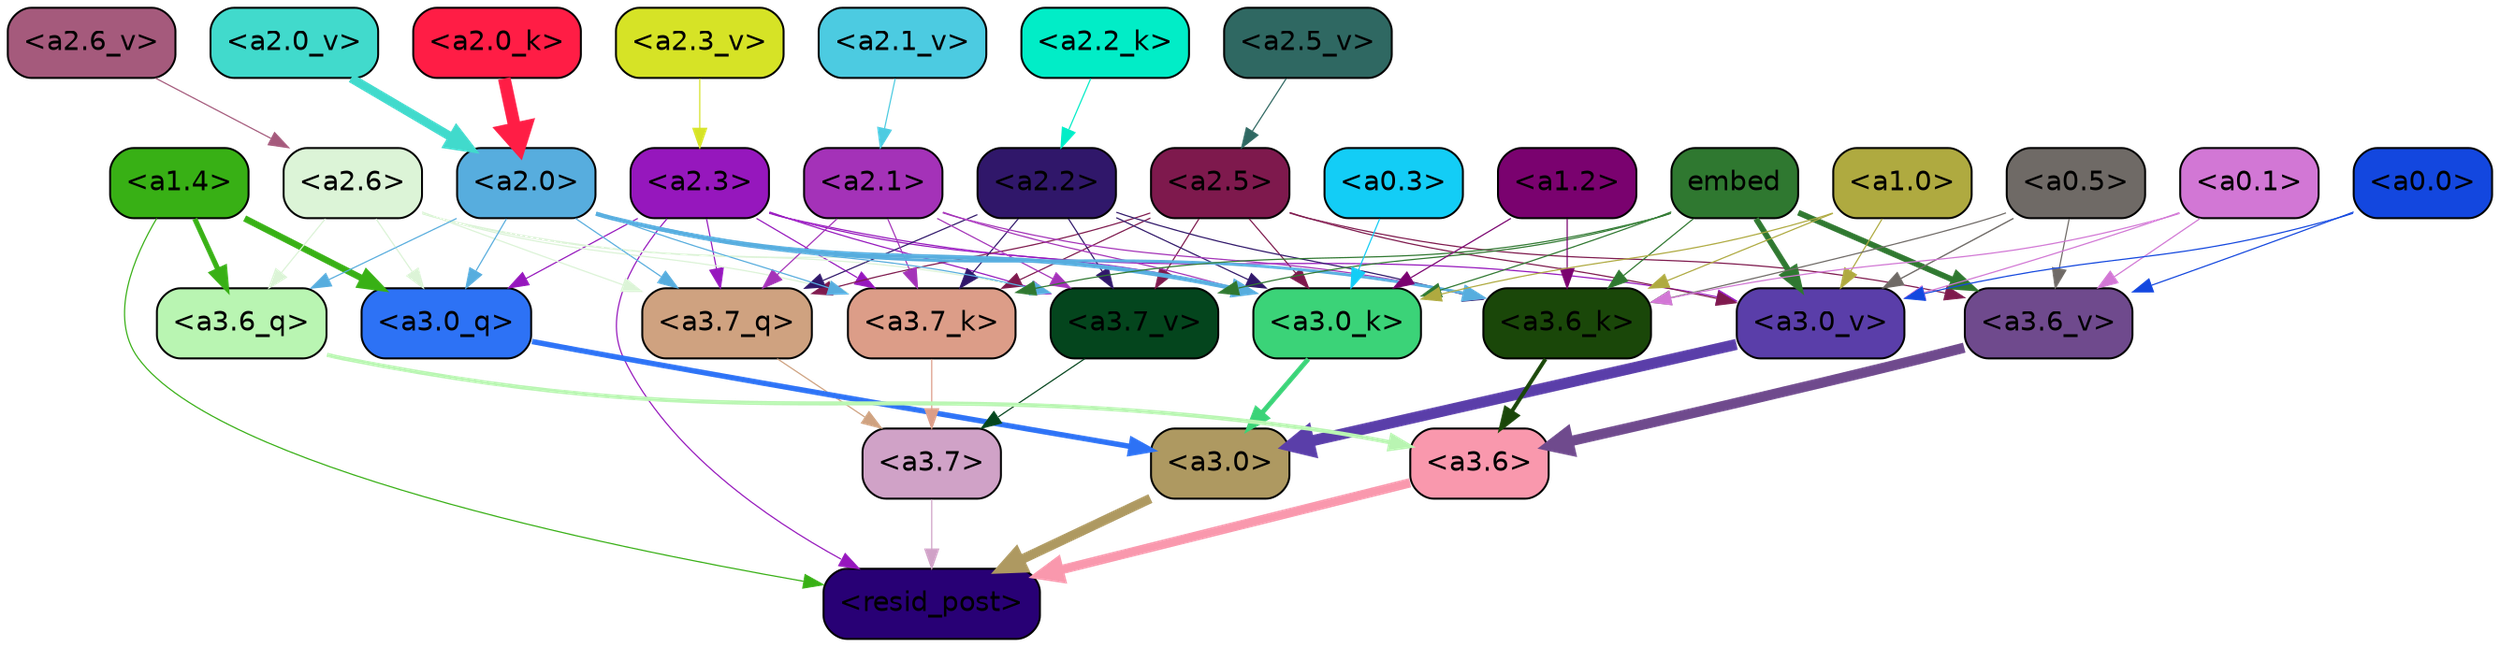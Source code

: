 strict digraph "" {
	graph [bgcolor=transparent,
		layout=dot,
		overlap=false,
		splines=true
	];
	"<a3.7>"	[color=black,
		fillcolor="#d0a2c7",
		fontname=Helvetica,
		shape=box,
		style="filled, rounded"];
	"<resid_post>"	[color=black,
		fillcolor="#280075",
		fontname=Helvetica,
		shape=box,
		style="filled, rounded"];
	"<a3.7>" -> "<resid_post>"	[color="#d0a2c7",
		penwidth=0.6];
	"<a3.6>"	[color=black,
		fillcolor="#f998ad",
		fontname=Helvetica,
		shape=box,
		style="filled, rounded"];
	"<a3.6>" -> "<resid_post>"	[color="#f998ad",
		penwidth=4.751612067222595];
	"<a3.0>"	[color=black,
		fillcolor="#ae9961",
		fontname=Helvetica,
		shape=box,
		style="filled, rounded"];
	"<a3.0>" -> "<resid_post>"	[color="#ae9961",
		penwidth=4.884142994880676];
	"<a2.3>"	[color=black,
		fillcolor="#9617bd",
		fontname=Helvetica,
		shape=box,
		style="filled, rounded"];
	"<a2.3>" -> "<resid_post>"	[color="#9617bd",
		penwidth=0.6];
	"<a3.7_q>"	[color=black,
		fillcolor="#cfa280",
		fontname=Helvetica,
		shape=box,
		style="filled, rounded"];
	"<a2.3>" -> "<a3.7_q>"	[color="#9617bd",
		penwidth=0.6];
	"<a3.0_q>"	[color=black,
		fillcolor="#2d72f5",
		fontname=Helvetica,
		shape=box,
		style="filled, rounded"];
	"<a2.3>" -> "<a3.0_q>"	[color="#9617bd",
		penwidth=0.6];
	"<a3.7_k>"	[color=black,
		fillcolor="#dc9d88",
		fontname=Helvetica,
		shape=box,
		style="filled, rounded"];
	"<a2.3>" -> "<a3.7_k>"	[color="#9617bd",
		penwidth=0.6];
	"<a3.0_k>"	[color=black,
		fillcolor="#3bd378",
		fontname=Helvetica,
		shape=box,
		style="filled, rounded"];
	"<a2.3>" -> "<a3.0_k>"	[color="#9617bd",
		penwidth=0.6];
	"<a3.7_v>"	[color=black,
		fillcolor="#04451d",
		fontname=Helvetica,
		shape=box,
		style="filled, rounded"];
	"<a2.3>" -> "<a3.7_v>"	[color="#9617bd",
		penwidth=0.6];
	"<a3.0_v>"	[color=black,
		fillcolor="#5a3ea9",
		fontname=Helvetica,
		shape=box,
		style="filled, rounded"];
	"<a2.3>" -> "<a3.0_v>"	[color="#9617bd",
		penwidth=0.6];
	"<a1.4>"	[color=black,
		fillcolor="#38b015",
		fontname=Helvetica,
		shape=box,
		style="filled, rounded"];
	"<a1.4>" -> "<resid_post>"	[color="#38b015",
		penwidth=0.6];
	"<a3.6_q>"	[color=black,
		fillcolor="#b9f5b2",
		fontname=Helvetica,
		shape=box,
		style="filled, rounded"];
	"<a1.4>" -> "<a3.6_q>"	[color="#38b015",
		penwidth=2.6469622254371643];
	"<a1.4>" -> "<a3.0_q>"	[color="#38b015",
		penwidth=3.3040847778320312];
	"<a3.7_q>" -> "<a3.7>"	[color="#cfa280",
		penwidth=0.6];
	"<a3.6_q>" -> "<a3.6>"	[color="#b9f5b2",
		penwidth=2.091020345687866];
	"<a3.0_q>" -> "<a3.0>"	[color="#2d72f5",
		penwidth=2.7421876192092896];
	"<a3.7_k>" -> "<a3.7>"	[color="#dc9d88",
		penwidth=0.6];
	"<a3.6_k>"	[color=black,
		fillcolor="#1a4709",
		fontname=Helvetica,
		shape=box,
		style="filled, rounded"];
	"<a3.6_k>" -> "<a3.6>"	[color="#1a4709",
		penwidth=2.048597991466522];
	"<a3.0_k>" -> "<a3.0>"	[color="#3bd378",
		penwidth=2.476402521133423];
	"<a3.7_v>" -> "<a3.7>"	[color="#04451d",
		penwidth=0.6];
	"<a3.6_v>"	[color=black,
		fillcolor="#6f4a8d",
		fontname=Helvetica,
		shape=box,
		style="filled, rounded"];
	"<a3.6_v>" -> "<a3.6>"	[color="#6f4a8d",
		penwidth=5.2550448179244995];
	"<a3.0_v>" -> "<a3.0>"	[color="#5a3ea9",
		penwidth=5.652270674705505];
	"<a2.6>"	[color=black,
		fillcolor="#dcf4d7",
		fontname=Helvetica,
		shape=box,
		style="filled, rounded"];
	"<a2.6>" -> "<a3.7_q>"	[color="#dcf4d7",
		penwidth=0.6];
	"<a2.6>" -> "<a3.6_q>"	[color="#dcf4d7",
		penwidth=0.6];
	"<a2.6>" -> "<a3.0_q>"	[color="#dcf4d7",
		penwidth=0.6];
	"<a2.6>" -> "<a3.7_k>"	[color="#dcf4d7",
		penwidth=0.6];
	"<a2.6>" -> "<a3.0_k>"	[color="#dcf4d7",
		penwidth=0.6];
	"<a2.6>" -> "<a3.7_v>"	[color="#dcf4d7",
		penwidth=0.6];
	"<a2.5>"	[color=black,
		fillcolor="#7e194d",
		fontname=Helvetica,
		shape=box,
		style="filled, rounded"];
	"<a2.5>" -> "<a3.7_q>"	[color="#7e194d",
		penwidth=0.6];
	"<a2.5>" -> "<a3.7_k>"	[color="#7e194d",
		penwidth=0.6];
	"<a2.5>" -> "<a3.0_k>"	[color="#7e194d",
		penwidth=0.6];
	"<a2.5>" -> "<a3.7_v>"	[color="#7e194d",
		penwidth=0.6];
	"<a2.5>" -> "<a3.6_v>"	[color="#7e194d",
		penwidth=0.6];
	"<a2.5>" -> "<a3.0_v>"	[color="#7e194d",
		penwidth=0.6];
	"<a2.2>"	[color=black,
		fillcolor="#30176a",
		fontname=Helvetica,
		shape=box,
		style="filled, rounded"];
	"<a2.2>" -> "<a3.7_q>"	[color="#30176a",
		penwidth=0.6];
	"<a2.2>" -> "<a3.7_k>"	[color="#30176a",
		penwidth=0.6];
	"<a2.2>" -> "<a3.6_k>"	[color="#30176a",
		penwidth=0.6];
	"<a2.2>" -> "<a3.0_k>"	[color="#30176a",
		penwidth=0.6];
	"<a2.2>" -> "<a3.7_v>"	[color="#30176a",
		penwidth=0.6];
	"<a2.1>"	[color=black,
		fillcolor="#a432b8",
		fontname=Helvetica,
		shape=box,
		style="filled, rounded"];
	"<a2.1>" -> "<a3.7_q>"	[color="#a432b8",
		penwidth=0.6];
	"<a2.1>" -> "<a3.7_k>"	[color="#a432b8",
		penwidth=0.6];
	"<a2.1>" -> "<a3.6_k>"	[color="#a432b8",
		penwidth=0.6];
	"<a2.1>" -> "<a3.0_k>"	[color="#a432b8",
		penwidth=0.6];
	"<a2.1>" -> "<a3.7_v>"	[color="#a432b8",
		penwidth=0.6];
	"<a2.0>"	[color=black,
		fillcolor="#57adde",
		fontname=Helvetica,
		shape=box,
		style="filled, rounded"];
	"<a2.0>" -> "<a3.7_q>"	[color="#57adde",
		penwidth=0.6];
	"<a2.0>" -> "<a3.6_q>"	[color="#57adde",
		penwidth=0.6];
	"<a2.0>" -> "<a3.0_q>"	[color="#57adde",
		penwidth=0.6];
	"<a2.0>" -> "<a3.7_k>"	[color="#57adde",
		penwidth=0.6];
	"<a2.0>" -> "<a3.6_k>"	[color="#57adde",
		penwidth=1.4757367372512817];
	"<a2.0>" -> "<a3.0_k>"	[color="#57adde",
		penwidth=2.2137351036071777];
	"<a2.0>" -> "<a3.7_v>"	[color="#57adde",
		penwidth=0.6];
	embed	[color=black,
		fillcolor="#2f7830",
		fontname=Helvetica,
		shape=box,
		style="filled, rounded"];
	embed -> "<a3.7_k>"	[color="#2f7830",
		penwidth=0.6];
	embed -> "<a3.6_k>"	[color="#2f7830",
		penwidth=0.6];
	embed -> "<a3.0_k>"	[color="#2f7830",
		penwidth=0.6];
	embed -> "<a3.7_v>"	[color="#2f7830",
		penwidth=0.6];
	embed -> "<a3.6_v>"	[color="#2f7830",
		penwidth=2.9582033157348633];
	embed -> "<a3.0_v>"	[color="#2f7830",
		penwidth=2.972973108291626];
	"<a1.2>"	[color=black,
		fillcolor="#7a026f",
		fontname=Helvetica,
		shape=box,
		style="filled, rounded"];
	"<a1.2>" -> "<a3.6_k>"	[color="#7a026f",
		penwidth=0.6];
	"<a1.2>" -> "<a3.0_k>"	[color="#7a026f",
		penwidth=0.6];
	"<a1.0>"	[color=black,
		fillcolor="#afaa40",
		fontname=Helvetica,
		shape=box,
		style="filled, rounded"];
	"<a1.0>" -> "<a3.6_k>"	[color="#afaa40",
		penwidth=0.6];
	"<a1.0>" -> "<a3.0_k>"	[color="#afaa40",
		penwidth=0.6];
	"<a1.0>" -> "<a3.0_v>"	[color="#afaa40",
		penwidth=0.6];
	"<a0.5>"	[color=black,
		fillcolor="#6f6a66",
		fontname=Helvetica,
		shape=box,
		style="filled, rounded"];
	"<a0.5>" -> "<a3.6_k>"	[color="#6f6a66",
		penwidth=0.6];
	"<a0.5>" -> "<a3.6_v>"	[color="#6f6a66",
		penwidth=0.6];
	"<a0.5>" -> "<a3.0_v>"	[color="#6f6a66",
		penwidth=0.6790935099124908];
	"<a0.1>"	[color=black,
		fillcolor="#d277d5",
		fontname=Helvetica,
		shape=box,
		style="filled, rounded"];
	"<a0.1>" -> "<a3.6_k>"	[color="#d277d5",
		penwidth=0.6];
	"<a0.1>" -> "<a3.6_v>"	[color="#d277d5",
		penwidth=0.6];
	"<a0.1>" -> "<a3.0_v>"	[color="#d277d5",
		penwidth=0.6];
	"<a0.3>"	[color=black,
		fillcolor="#13cdf6",
		fontname=Helvetica,
		shape=box,
		style="filled, rounded"];
	"<a0.3>" -> "<a3.0_k>"	[color="#13cdf6",
		penwidth=0.6];
	"<a0.0>"	[color=black,
		fillcolor="#1347df",
		fontname=Helvetica,
		shape=box,
		style="filled, rounded"];
	"<a0.0>" -> "<a3.6_v>"	[color="#1347df",
		penwidth=0.6];
	"<a0.0>" -> "<a3.0_v>"	[color="#1347df",
		penwidth=0.6];
	"<a2.2_k>"	[color=black,
		fillcolor="#01edc7",
		fontname=Helvetica,
		shape=box,
		style="filled, rounded"];
	"<a2.2_k>" -> "<a2.2>"	[color="#01edc7",
		penwidth=0.6];
	"<a2.0_k>"	[color=black,
		fillcolor="#ff1d45",
		fontname=Helvetica,
		shape=box,
		style="filled, rounded"];
	"<a2.0_k>" -> "<a2.0>"	[color="#ff1d45",
		penwidth=6.470837593078613];
	"<a2.6_v>"	[color=black,
		fillcolor="#a55a7c",
		fontname=Helvetica,
		shape=box,
		style="filled, rounded"];
	"<a2.6_v>" -> "<a2.6>"	[color="#a55a7c",
		penwidth=0.6];
	"<a2.5_v>"	[color=black,
		fillcolor="#2f6862",
		fontname=Helvetica,
		shape=box,
		style="filled, rounded"];
	"<a2.5_v>" -> "<a2.5>"	[color="#2f6862",
		penwidth=0.6];
	"<a2.3_v>"	[color=black,
		fillcolor="#d6e326",
		fontname=Helvetica,
		shape=box,
		style="filled, rounded"];
	"<a2.3_v>" -> "<a2.3>"	[color="#d6e326",
		penwidth=0.6];
	"<a2.1_v>"	[color=black,
		fillcolor="#4ccbe1",
		fontname=Helvetica,
		shape=box,
		style="filled, rounded"];
	"<a2.1_v>" -> "<a2.1>"	[color="#4ccbe1",
		penwidth=0.6];
	"<a2.0_v>"	[color=black,
		fillcolor="#41dacc",
		fontname=Helvetica,
		shape=box,
		style="filled, rounded"];
	"<a2.0_v>" -> "<a2.0>"	[color="#41dacc",
		penwidth=4.5950857400894165];
}
